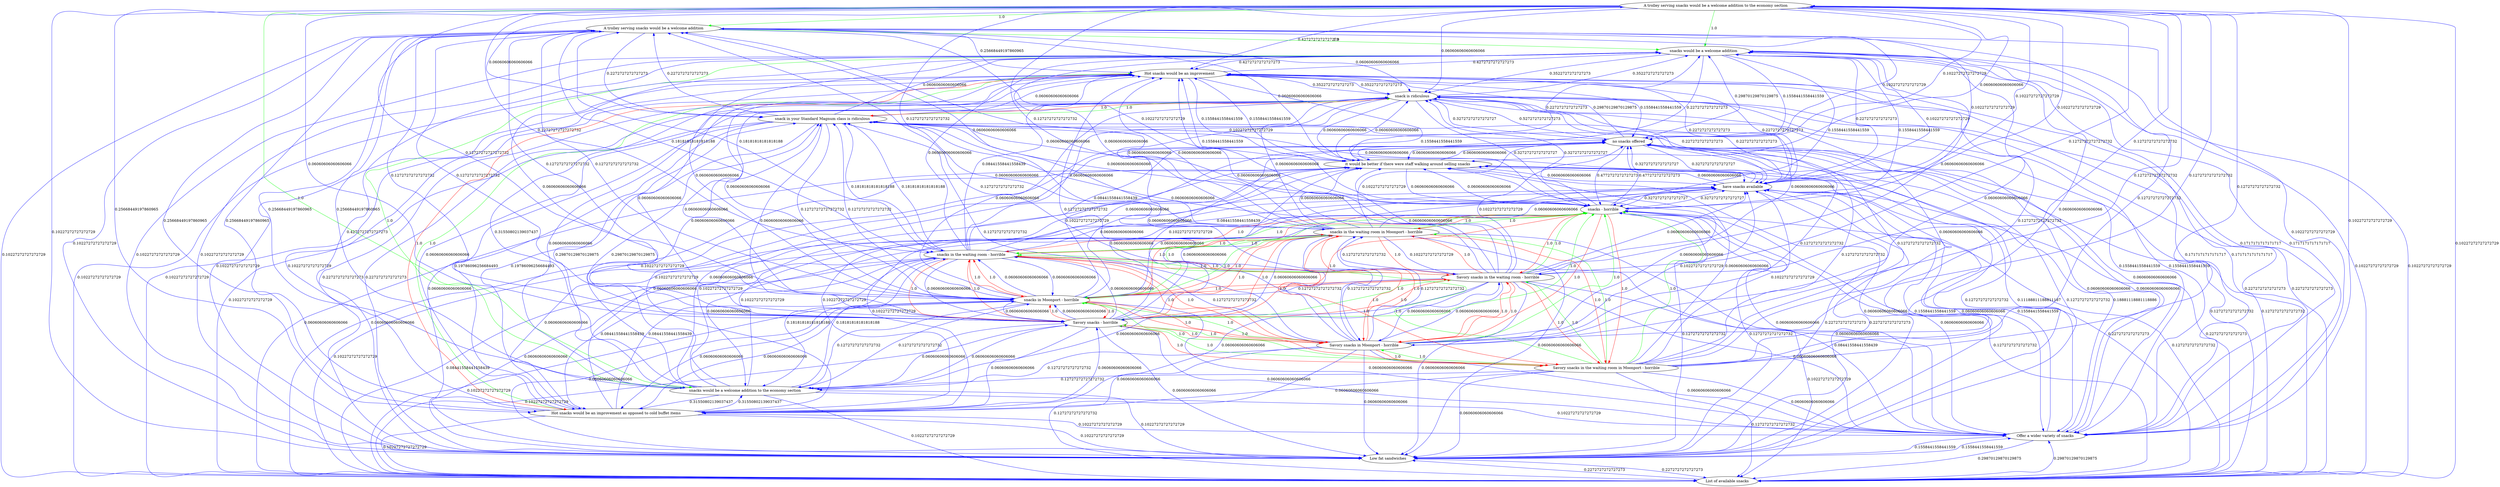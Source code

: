 digraph rawGraph {
"A trolley serving snacks would be a welcome addition to the economy section";"A trolley serving snacks would be a welcome addition";"snacks would be a welcome addition";"snacks would be a welcome addition to the economy section";"Hot snacks would be an improvement as opposed to cold buffet items";"Hot snacks would be an improvement";"List of available snacks";"Low fat sandwiches";"Offer a wider variety of snacks";"Savory snacks in the waiting room in Moonport - horrible";"Savory snacks in Moonport - horrible";"Savory snacks - horrible";"snacks - horrible";"snacks in Moonport - horrible";"Savory snacks in the waiting room - horrible";"snacks in the waiting room - horrible";"snacks in the waiting room in Moonport - horrible";"have snacks available";"it would be better if there were staff walking around selling snacks";"no snacks offered";"snack in your Standard Magnum class is ridiculous";"snack is ridiculous";"A trolley serving snacks would be a welcome addition to the economy section" -> "A trolley serving snacks would be a welcome addition" [label=1.0] [color=green]
"A trolley serving snacks would be a welcome addition" -> "snacks would be a welcome addition" [label=1.0] [color=green]
"A trolley serving snacks would be a welcome addition to the economy section" -> "snacks would be a welcome addition to the economy section" [label=1.0] [color=green]
"snacks would be a welcome addition to the economy section" -> "snacks would be a welcome addition" [label=1.0] [color=green]
"A trolley serving snacks would be a welcome addition to the economy section" -> "snacks would be a welcome addition" [label=1.0] [color=green]
"Hot snacks would be an improvement as opposed to cold buffet items" -> "Hot snacks would be an improvement" [label=1.0] [color=green]
"Hot snacks would be an improvement" -> "Hot snacks would be an improvement as opposed to cold buffet items" [label=1.0] [color=red]
"Hot snacks would be an improvement" -> "snacks would be a welcome addition" [label=0.4272727272727273] [color=blue]
"snacks would be a welcome addition" -> "Hot snacks would be an improvement" [label=0.4272727272727273] [color=blue]
"A trolley serving snacks would be a welcome addition" -> "Hot snacks would be an improvement as opposed to cold buffet items" [label=0.25668449197860965] [color=blue]
"snacks would be a welcome addition to the economy section" -> "Hot snacks would be an improvement as opposed to cold buffet items" [label=0.31550802139037437] [color=blue]
"Hot snacks would be an improvement as opposed to cold buffet items" -> "A trolley serving snacks would be a welcome addition" [label=0.25668449197860965] [color=blue]
"Hot snacks would be an improvement as opposed to cold buffet items" -> "snacks would be a welcome addition to the economy section" [label=0.31550802139037437] [color=blue]
"A trolley serving snacks would be a welcome addition to the economy section" -> "Hot snacks would be an improvement as opposed to cold buffet items" [label=0.25668449197860965] [color=blue]
"A trolley serving snacks would be a welcome addition to the economy section" -> "Hot snacks would be an improvement" [label=0.4272727272727273] [color=blue]
"A trolley serving snacks would be a welcome addition" -> "Hot snacks would be an improvement" [label=0.25668449197860965] [color=blue]
"A trolley serving snacks would be a welcome addition" -> "snacks would be a welcome addition to the economy section" [label=0.25668449197860965] [color=blue]
"snacks would be a welcome addition to the economy section" -> "Hot snacks would be an improvement" [label=0.31550802139037437] [color=blue]
"snacks would be a welcome addition to the economy section" -> "A trolley serving snacks would be a welcome addition" [label=0.25668449197860965] [color=blue]
"Hot snacks would be an improvement as opposed to cold buffet items" -> "snacks would be a welcome addition" [label=0.4272727272727273] [color=blue]
"Hot snacks would be an improvement" -> "List of available snacks" [label=0.10227272727272729] [color=blue]
"List of available snacks" -> "Hot snacks would be an improvement" [label=0.10227272727272729] [color=blue]
"snacks would be a welcome addition" -> "List of available snacks" [label=0.10227272727272729] [color=blue]
"List of available snacks" -> "snacks would be a welcome addition" [label=0.10227272727272729] [color=blue]
"A trolley serving snacks would be a welcome addition to the economy section" -> "List of available snacks" [label=0.10227272727272729] [color=blue]
"A trolley serving snacks would be a welcome addition" -> "List of available snacks" [label=0.10227272727272729] [color=blue]
"snacks would be a welcome addition to the economy section" -> "List of available snacks" [label=0.10227272727272729] [color=blue]
"Hot snacks would be an improvement as opposed to cold buffet items" -> "List of available snacks" [label=0.10227272727272729] [color=blue]
"List of available snacks" -> "Low fat sandwiches" [label=0.2272727272727273] [color=blue]
"Low fat sandwiches" -> "List of available snacks" [label=0.2272727272727273] [color=blue]
"Low fat sandwiches" -> "Hot snacks would be an improvement" [label=0.10227272727272729] [color=blue]
"Hot snacks would be an improvement" -> "Low fat sandwiches" [label=0.10227272727272729] [color=blue]
"snacks would be a welcome addition" -> "Low fat sandwiches" [label=0.10227272727272729] [color=blue]
"Low fat sandwiches" -> "snacks would be a welcome addition" [label=0.10227272727272729] [color=blue]
"A trolley serving snacks would be a welcome addition to the economy section" -> "Low fat sandwiches" [label=0.10227272727272729] [color=blue]
"A trolley serving snacks would be a welcome addition" -> "Low fat sandwiches" [label=0.10227272727272729] [color=blue]
"snacks would be a welcome addition to the economy section" -> "Low fat sandwiches" [label=0.10227272727272729] [color=blue]
"Hot snacks would be an improvement as opposed to cold buffet items" -> "Low fat sandwiches" [label=0.10227272727272729] [color=blue]
"List of available snacks" -> "Offer a wider variety of snacks" [label=0.29870129870129875] [color=blue]
"Offer a wider variety of snacks" -> "List of available snacks" [label=0.29870129870129875] [color=blue]
"Hot snacks would be an improvement" -> "Offer a wider variety of snacks" [label=0.1717171717171717] [color=blue]
"Offer a wider variety of snacks" -> "Hot snacks would be an improvement" [label=0.1717171717171717] [color=blue]
"Offer a wider variety of snacks" -> "Low fat sandwiches" [label=0.1558441558441559] [color=blue]
"Low fat sandwiches" -> "Offer a wider variety of snacks" [label=0.1558441558441559] [color=blue]
"Offer a wider variety of snacks" -> "snacks would be a welcome addition" [label=0.1717171717171717] [color=blue]
"snacks would be a welcome addition" -> "Offer a wider variety of snacks" [label=0.1717171717171717] [color=blue]
"A trolley serving snacks would be a welcome addition to the economy section" -> "Offer a wider variety of snacks" [label=0.10227272727272729] [color=blue]
"A trolley serving snacks would be a welcome addition" -> "Offer a wider variety of snacks" [label=0.10227272727272729] [color=blue]
"snacks would be a welcome addition to the economy section" -> "Offer a wider variety of snacks" [label=0.10227272727272729] [color=blue]
"Hot snacks would be an improvement as opposed to cold buffet items" -> "Offer a wider variety of snacks" [label=0.10227272727272729] [color=blue]
"Savory snacks in the waiting room in Moonport - horrible" -> "Savory snacks in Moonport - horrible" [label=1.0] [color=green]
"Savory snacks in Moonport - horrible" -> "Savory snacks - horrible" [label=1.0] [color=green]
"Savory snacks - horrible" -> "snacks - horrible" [label=1.0] [color=green]
"Savory snacks in Moonport - horrible" -> "snacks in Moonport - horrible" [label=1.0] [color=green]
"snacks in Moonport - horrible" -> "snacks - horrible" [label=1.0] [color=green]
"Savory snacks in the waiting room in Moonport - horrible" -> "Savory snacks in the waiting room - horrible" [label=1.0] [color=green]
"Savory snacks in the waiting room - horrible" -> "Savory snacks - horrible" [label=1.0] [color=green]
"Savory snacks in the waiting room - horrible" -> "snacks in the waiting room - horrible" [label=1.0] [color=green]
"snacks in the waiting room - horrible" -> "snacks - horrible" [label=1.0] [color=green]
"Savory snacks in the waiting room in Moonport - horrible" -> "snacks in the waiting room in Moonport - horrible" [label=1.0] [color=green]
"snacks in the waiting room in Moonport - horrible" -> "snacks in Moonport - horrible" [label=1.0] [color=green]
"snacks in the waiting room in Moonport - horrible" -> "snacks in the waiting room - horrible" [label=1.0] [color=green]
"Savory snacks in the waiting room in Moonport - horrible" -> "snacks in the waiting room - horrible" [label=1.0] [color=green]
"Savory snacks in the waiting room in Moonport - horrible" -> "snacks in Moonport - horrible" [label=1.0] [color=green]
"Savory snacks in the waiting room in Moonport - horrible" -> "Savory snacks - horrible" [label=1.0] [color=green]
"Savory snacks in Moonport - horrible" -> "snacks - horrible" [label=1.0] [color=green]
"Savory snacks in the waiting room - horrible" -> "snacks - horrible" [label=1.0] [color=green]
"snacks in the waiting room in Moonport - horrible" -> "snacks - horrible" [label=1.0] [color=green]
"Savory snacks in the waiting room in Moonport - horrible" -> "snacks - horrible" [label=1.0] [color=green]
"Savory snacks in Moonport - horrible" -> "Savory snacks in the waiting room in Moonport - horrible" [label=1.0] [color=red]
"Savory snacks in Moonport - horrible" -> "Savory snacks in the waiting room - horrible" [label=1.0] [color=red]
"Savory snacks in Moonport - horrible" -> "snacks in the waiting room - horrible" [label=1.0] [color=red]
"Savory snacks in Moonport - horrible" -> "snacks in the waiting room in Moonport - horrible" [label=1.0] [color=red]
"Savory snacks - horrible" -> "Savory snacks in the waiting room in Moonport - horrible" [label=1.0] [color=red]
"Savory snacks - horrible" -> "Savory snacks in Moonport - horrible" [label=1.0] [color=red]
"Savory snacks - horrible" -> "snacks in Moonport - horrible" [label=1.0] [color=red]
"Savory snacks - horrible" -> "Savory snacks in the waiting room - horrible" [label=1.0] [color=red]
"Savory snacks - horrible" -> "snacks in the waiting room - horrible" [label=1.0] [color=red]
"Savory snacks - horrible" -> "snacks in the waiting room in Moonport - horrible" [label=1.0] [color=red]
"snacks - horrible" -> "Savory snacks in the waiting room in Moonport - horrible" [label=1.0] [color=red]
"snacks - horrible" -> "Savory snacks in Moonport - horrible" [label=1.0] [color=red]
"snacks - horrible" -> "Savory snacks - horrible" [label=1.0] [color=red]
"snacks - horrible" -> "snacks in Moonport - horrible" [label=1.0] [color=red]
"snacks - horrible" -> "Savory snacks in the waiting room - horrible" [label=1.0] [color=red]
"snacks - horrible" -> "snacks in the waiting room - horrible" [label=1.0] [color=red]
"snacks - horrible" -> "snacks in the waiting room in Moonport - horrible" [label=1.0] [color=red]
"snacks in Moonport - horrible" -> "Savory snacks in the waiting room in Moonport - horrible" [label=1.0] [color=red]
"snacks in Moonport - horrible" -> "Savory snacks in Moonport - horrible" [label=1.0] [color=red]
"snacks in Moonport - horrible" -> "Savory snacks - horrible" [label=1.0] [color=red]
"snacks in Moonport - horrible" -> "Savory snacks in the waiting room - horrible" [label=1.0] [color=red]
"snacks in Moonport - horrible" -> "snacks in the waiting room - horrible" [label=1.0] [color=red]
"snacks in Moonport - horrible" -> "snacks in the waiting room in Moonport - horrible" [label=1.0] [color=red]
"Savory snacks in the waiting room - horrible" -> "Savory snacks in the waiting room in Moonport - horrible" [label=1.0] [color=red]
"Savory snacks in the waiting room - horrible" -> "Savory snacks in Moonport - horrible" [label=1.0] [color=red]
"Savory snacks in the waiting room - horrible" -> "snacks in Moonport - horrible" [label=1.0] [color=red]
"Savory snacks in the waiting room - horrible" -> "snacks in the waiting room in Moonport - horrible" [label=1.0] [color=red]
"snacks in the waiting room - horrible" -> "Savory snacks in the waiting room in Moonport - horrible" [label=1.0] [color=red]
"snacks in the waiting room - horrible" -> "Savory snacks in Moonport - horrible" [label=1.0] [color=red]
"snacks in the waiting room - horrible" -> "Savory snacks - horrible" [label=1.0] [color=red]
"snacks in the waiting room - horrible" -> "snacks in Moonport - horrible" [label=1.0] [color=red]
"snacks in the waiting room - horrible" -> "Savory snacks in the waiting room - horrible" [label=1.0] [color=red]
"snacks in the waiting room - horrible" -> "snacks in the waiting room in Moonport - horrible" [label=1.0] [color=red]
"snacks in the waiting room in Moonport - horrible" -> "Savory snacks in the waiting room in Moonport - horrible" [label=1.0] [color=red]
"snacks in the waiting room in Moonport - horrible" -> "Savory snacks in Moonport - horrible" [label=1.0] [color=red]
"snacks in the waiting room in Moonport - horrible" -> "Savory snacks - horrible" [label=1.0] [color=red]
"snacks in the waiting room in Moonport - horrible" -> "Savory snacks in the waiting room - horrible" [label=1.0] [color=red]
"List of available snacks" -> "snacks - horrible" [label=0.12727272727272732] [color=blue]
"snacks - horrible" -> "List of available snacks" [label=0.12727272727272732] [color=blue]
"snacks - horrible" -> "Offer a wider variety of snacks" [label=0.06060606060606066] [color=blue]
"Offer a wider variety of snacks" -> "snacks - horrible" [label=0.06060606060606066] [color=blue]
"Hot snacks would be an improvement" -> "snacks - horrible" [label=0.1558441558441559] [color=blue]
"snacks - horrible" -> "Hot snacks would be an improvement" [label=0.1558441558441559] [color=blue]
"Hot snacks would be an improvement as opposed to cold buffet items" -> "snacks in the waiting room - horrible" [label=0.08441558441558439] [color=blue]
"snacks in the waiting room - horrible" -> "Hot snacks would be an improvement as opposed to cold buffet items" [label=0.08441558441558439] [color=blue]
"Low fat sandwiches" -> "snacks - horrible" [label=0.12727272727272732] [color=blue]
"snacks - horrible" -> "Low fat sandwiches" [label=0.12727272727272732] [color=blue]
"snacks would be a welcome addition" -> "snacks - horrible" [label=0.1558441558441559] [color=blue]
"snacks - horrible" -> "snacks would be a welcome addition" [label=0.1558441558441559] [color=blue]
"A trolley serving snacks would be a welcome addition" -> "snacks in Moonport - horrible" [label=0.12727272727272732] [color=blue]
"A trolley serving snacks would be a welcome addition" -> "Savory snacks - horrible" [label=0.12727272727272732] [color=blue]
"A trolley serving snacks would be a welcome addition" -> "snacks in the waiting room - horrible" [label=0.18181818181818188] [color=blue]
"snacks would be a welcome addition to the economy section" -> "snacks in Moonport - horrible" [label=0.12727272727272732] [color=blue]
"snacks would be a welcome addition to the economy section" -> "snacks in the waiting room - horrible" [label=0.18181818181818188] [color=blue]
"A trolley serving snacks would be a welcome addition to the economy section" -> "snacks in the waiting room in Moonport - horrible" [label=0.12727272727272732] [color=blue]
"A trolley serving snacks would be a welcome addition to the economy section" -> "Savory snacks in Moonport - horrible" [label=0.12727272727272732] [color=blue]
"A trolley serving snacks would be a welcome addition to the economy section" -> "Savory snacks in the waiting room - horrible" [label=0.12727272727272732] [color=blue]
"snacks in Moonport - horrible" -> "A trolley serving snacks would be a welcome addition" [label=0.12727272727272732] [color=blue]
"snacks in Moonport - horrible" -> "snacks would be a welcome addition to the economy section" [label=0.12727272727272732] [color=blue]
"Savory snacks - horrible" -> "A trolley serving snacks would be a welcome addition" [label=0.12727272727272732] [color=blue]
"snacks in the waiting room - horrible" -> "A trolley serving snacks would be a welcome addition" [label=0.18181818181818188] [color=blue]
"snacks in the waiting room - horrible" -> "snacks would be a welcome addition to the economy section" [label=0.18181818181818188] [color=blue]
"snacks in the waiting room in Moonport - horrible" -> "A trolley serving snacks would be a welcome addition to the economy section" [label=0.12727272727272732] [color=blue]
"Savory snacks in Moonport - horrible" -> "A trolley serving snacks would be a welcome addition to the economy section" [label=0.12727272727272732] [color=blue]
"Savory snacks in the waiting room - horrible" -> "A trolley serving snacks would be a welcome addition to the economy section" [label=0.12727272727272732] [color=blue]
"A trolley serving snacks would be a welcome addition to the economy section" -> "snacks - horrible" [label=0.10227272727272729] [color=blue]
"A trolley serving snacks would be a welcome addition" -> "snacks - horrible" [label=0.10227272727272729] [color=blue]
"snacks would be a welcome addition to the economy section" -> "snacks - horrible" [label=0.10227272727272729] [color=blue]
"Hot snacks would be an improvement as opposed to cold buffet items" -> "snacks - horrible" [label=0.10227272727272729] [color=blue]
"Savory snacks in the waiting room in Moonport - horrible" -> "List of available snacks" [label=0.12727272727272732] [color=blue]
"Savory snacks in the waiting room in Moonport - horrible" -> "Offer a wider variety of snacks" [label=0.06060606060606066] [color=blue]
"Savory snacks in the waiting room in Moonport - horrible" -> "Hot snacks would be an improvement" [label=0.12727272727272732] [color=blue]
"Savory snacks in the waiting room in Moonport - horrible" -> "Low fat sandwiches" [label=0.06060606060606066] [color=blue]
"Savory snacks in the waiting room in Moonport - horrible" -> "snacks would be a welcome addition" [label=0.06060606060606066] [color=blue]
"Savory snacks in the waiting room in Moonport - horrible" -> "A trolley serving snacks would be a welcome addition to the economy section" [label=0.12727272727272732] [color=blue]
"Savory snacks in Moonport - horrible" -> "List of available snacks" [label=0.12727272727272732] [color=blue]
"Savory snacks in Moonport - horrible" -> "snacks in the waiting room in Moonport - horrible" [label=0.12727272727272732] [color=blue]
"Savory snacks in Moonport - horrible" -> "Offer a wider variety of snacks" [label=0.06060606060606066] [color=blue]
"Savory snacks in Moonport - horrible" -> "Hot snacks would be an improvement" [label=0.12727272727272732] [color=blue]
"Savory snacks in Moonport - horrible" -> "Low fat sandwiches" [label=0.06060606060606066] [color=blue]
"Savory snacks in Moonport - horrible" -> "snacks would be a welcome addition" [label=0.06060606060606066] [color=blue]
"Savory snacks in the waiting room - horrible" -> "snacks in the waiting room in Moonport - horrible" [label=0.12727272727272732] [color=blue]
"snacks in the waiting room - horrible" -> "List of available snacks" [label=0.08441558441558439] [color=blue]
"snacks in the waiting room - horrible" -> "Hot snacks would be an improvement" [label=0.08441558441558439] [color=blue]
"snacks in the waiting room - horrible" -> "Offer a wider variety of snacks" [label=0.08441558441558439] [color=blue]
"List of available snacks" -> "have snacks available" [label=0.2272727272727273] [color=blue]
"have snacks available" -> "List of available snacks" [label=0.2272727272727273] [color=blue]
"Offer a wider variety of snacks" -> "have snacks available" [label=0.1558441558441559] [color=blue]
"have snacks available" -> "Offer a wider variety of snacks" [label=0.1558441558441559] [color=blue]
"have snacks available" -> "Hot snacks would be an improvement" [label=0.2272727272727273] [color=blue]
"Hot snacks would be an improvement" -> "have snacks available" [label=0.2272727272727273] [color=blue]
"Low fat sandwiches" -> "have snacks available" [label=0.2272727272727273] [color=blue]
"have snacks available" -> "Low fat sandwiches" [label=0.2272727272727273] [color=blue]
"snacks - horrible" -> "have snacks available" [label=0.32727272727272727] [color=blue]
"have snacks available" -> "snacks - horrible" [label=0.32727272727272727] [color=blue]
"have snacks available" -> "snacks would be a welcome addition" [label=0.2272727272727273] [color=blue]
"snacks would be a welcome addition" -> "have snacks available" [label=0.10227272727272729] [color=blue]
"A trolley serving snacks would be a welcome addition to the economy section" -> "have snacks available" [label=0.10227272727272729] [color=blue]
"A trolley serving snacks would be a welcome addition" -> "have snacks available" [label=0.10227272727272729] [color=blue]
"snacks would be a welcome addition to the economy section" -> "have snacks available" [label=0.10227272727272729] [color=blue]
"Hot snacks would be an improvement as opposed to cold buffet items" -> "have snacks available" [label=0.10227272727272729] [color=blue]
"Savory snacks in the waiting room in Moonport - horrible" -> "have snacks available" [label=0.10227272727272729] [color=blue]
"Savory snacks in Moonport - horrible" -> "have snacks available" [label=0.10227272727272729] [color=blue]
"snacks in the waiting room - horrible" -> "have snacks available" [label=0.08441558441558439] [color=blue]
"List of available snacks" -> "it would be better if there were staff walking around selling snacks" [label=0.06060606060606066] [color=blue]
"it would be better if there were staff walking around selling snacks" -> "List of available snacks" [label=0.06060606060606066] [color=blue]
"it would be better if there were staff walking around selling snacks" -> "Offer a wider variety of snacks" [label=0.11188811188811187] [color=blue]
"Offer a wider variety of snacks" -> "it would be better if there were staff walking around selling snacks" [label=0.18881118881118886] [color=blue]
"it would be better if there were staff walking around selling snacks" -> "Hot snacks would be an improvement" [label=0.1558441558441559] [color=blue]
"Hot snacks would be an improvement" -> "it would be better if there were staff walking around selling snacks" [label=0.1558441558441559] [color=blue]
"it would be better if there were staff walking around selling snacks" -> "have snacks available" [label=0.06060606060606066] [color=blue]
"have snacks available" -> "it would be better if there were staff walking around selling snacks" [label=0.06060606060606066] [color=blue]
"it would be better if there were staff walking around selling snacks" -> "snacks would be a welcome addition" [label=0.2272727272727273] [color=blue]
"snacks would be a welcome addition" -> "it would be better if there were staff walking around selling snacks" [label=0.2272727272727273] [color=blue]
"A trolley serving snacks would be a welcome addition to the economy section" -> "it would be better if there were staff walking around selling snacks" [label=0.06060606060606066] [color=blue]
"A trolley serving snacks would be a welcome addition" -> "it would be better if there were staff walking around selling snacks" [label=0.06060606060606066] [color=blue]
"snacks would be a welcome addition to the economy section" -> "it would be better if there were staff walking around selling snacks" [label=0.06060606060606066] [color=blue]
"Hot snacks would be an improvement as opposed to cold buffet items" -> "it would be better if there were staff walking around selling snacks" [label=0.06060606060606066] [color=blue]
"Low fat sandwiches" -> "it would be better if there were staff walking around selling snacks" [label=0.06060606060606066] [color=blue]
"Savory snacks in the waiting room in Moonport - horrible" -> "it would be better if there were staff walking around selling snacks" [label=0.06060606060606066] [color=blue]
"Savory snacks in Moonport - horrible" -> "it would be better if there were staff walking around selling snacks" [label=0.06060606060606066] [color=blue]
"snacks - horrible" -> "it would be better if there were staff walking around selling snacks" [label=0.06060606060606066] [color=blue]
"snacks in the waiting room - horrible" -> "it would be better if there were staff walking around selling snacks" [label=0.06060606060606066] [color=blue]
"it would be better if there were staff walking around selling snacks" -> "Low fat sandwiches" [label=0.06060606060606066] [color=blue]
"it would be better if there were staff walking around selling snacks" -> "snacks - horrible" [label=0.06060606060606066] [color=blue]
"no snacks offered" -> "List of available snacks" [label=0.12727272727272732] [color=blue]
"List of available snacks" -> "no snacks offered" [label=0.12727272727272732] [color=blue]
"no snacks offered" -> "Offer a wider variety of snacks" [label=0.06060606060606066] [color=blue]
"Offer a wider variety of snacks" -> "no snacks offered" [label=0.06060606060606066] [color=blue]
"Hot snacks would be an improvement" -> "no snacks offered" [label=0.1558441558441559] [color=blue]
"no snacks offered" -> "Hot snacks would be an improvement" [label=0.29870129870129875] [color=blue]
"no snacks offered" -> "Low fat sandwiches" [label=0.12727272727272732] [color=blue]
"Low fat sandwiches" -> "no snacks offered" [label=0.12727272727272732] [color=blue]
"no snacks offered" -> "have snacks available" [label=0.32727272727272727] [color=blue]
"have snacks available" -> "no snacks offered" [label=0.32727272727272727] [color=blue]
"no snacks offered" -> "snacks - horrible" [label=0.4772727272727273] [color=blue]
"snacks - horrible" -> "no snacks offered" [label=0.4772727272727273] [color=blue]
"no snacks offered" -> "snacks would be a welcome addition" [label=0.29870129870129875] [color=blue]
"snacks would be a welcome addition" -> "no snacks offered" [label=0.1558441558441559] [color=blue]
"A trolley serving snacks would be a welcome addition to the economy section" -> "no snacks offered" [label=0.10227272727272729] [color=blue]
"A trolley serving snacks would be a welcome addition" -> "no snacks offered" [label=0.10227272727272729] [color=blue]
"snacks would be a welcome addition to the economy section" -> "no snacks offered" [label=0.10227272727272729] [color=blue]
"Hot snacks would be an improvement as opposed to cold buffet items" -> "no snacks offered" [label=0.10227272727272729] [color=blue]
"Savory snacks in the waiting room in Moonport - horrible" -> "no snacks offered" [label=0.12727272727272732] [color=blue]
"Savory snacks in Moonport - horrible" -> "no snacks offered" [label=0.12727272727272732] [color=blue]
"snacks in the waiting room - horrible" -> "no snacks offered" [label=0.08441558441558439] [color=blue]
"it would be better if there were staff walking around selling snacks" -> "no snacks offered" [label=0.06060606060606066] [color=blue]
"snack in your Standard Magnum class is ridiculous" -> "snack is ridiculous" [label=1.0] [color=green]
"snack is ridiculous" -> "snack in your Standard Magnum class is ridiculous" [label=1.0] [color=red]
"no snacks offered" -> "snack is ridiculous" [label=0.5272727272727273] [color=blue]
"snack is ridiculous" -> "no snacks offered" [label=0.32727272727272727] [color=blue]
"snack is ridiculous" -> "List of available snacks" [label=0.2272727272727273] [color=blue]
"List of available snacks" -> "snack is ridiculous" [label=0.2272727272727273] [color=blue]
"it would be better if there were staff walking around selling snacks" -> "snack is ridiculous" [label=0.06060606060606066] [color=blue]
"snack is ridiculous" -> "it would be better if there were staff walking around selling snacks" [label=0.06060606060606066] [color=blue]
"Offer a wider variety of snacks" -> "snack is ridiculous" [label=0.1558441558441559] [color=blue]
"snack is ridiculous" -> "Offer a wider variety of snacks" [label=0.1558441558441559] [color=blue]
"Hot snacks would be an improvement" -> "snack is ridiculous" [label=0.3522727272727273] [color=blue]
"snack is ridiculous" -> "Hot snacks would be an improvement" [label=0.3522727272727273] [color=blue]
"Hot snacks would be an improvement as opposed to cold buffet items" -> "snack in your Standard Magnum class is ridiculous" [label=0.19786096256684493] [color=blue]
"snack in your Standard Magnum class is ridiculous" -> "Hot snacks would be an improvement as opposed to cold buffet items" [label=0.19786096256684493] [color=blue]
"Low fat sandwiches" -> "snack is ridiculous" [label=0.2272727272727273] [color=blue]
"snack is ridiculous" -> "Low fat sandwiches" [label=0.2272727272727273] [color=blue]
"have snacks available" -> "snack is ridiculous" [label=0.2272727272727273] [color=blue]
"snack is ridiculous" -> "have snacks available" [label=0.2272727272727273] [color=blue]
"snacks - horrible" -> "snack is ridiculous" [label=0.32727272727272727] [color=blue]
"snack is ridiculous" -> "snacks - horrible" [label=0.32727272727272727] [color=blue]
"snacks in Moonport - horrible" -> "snack in your Standard Magnum class is ridiculous" [label=0.12727272727272732] [color=blue]
"snacks in the waiting room - horrible" -> "snack in your Standard Magnum class is ridiculous" [label=0.18181818181818188] [color=blue]
"snack in your Standard Magnum class is ridiculous" -> "snacks in Moonport - horrible" [label=0.12727272727272732] [color=blue]
"snack in your Standard Magnum class is ridiculous" -> "snacks in the waiting room - horrible" [label=0.18181818181818188] [color=blue]
"snack is ridiculous" -> "snacks would be a welcome addition" [label=0.3522727272727273] [color=blue]
"snacks would be a welcome addition" -> "snack is ridiculous" [label=0.3522727272727273] [color=blue]
"A trolley serving snacks would be a welcome addition" -> "snack in your Standard Magnum class is ridiculous" [label=0.2272727272727273] [color=blue]
"snacks would be a welcome addition to the economy section" -> "snack in your Standard Magnum class is ridiculous" [label=0.29870129870129875] [color=blue]
"snack in your Standard Magnum class is ridiculous" -> "A trolley serving snacks would be a welcome addition" [label=0.2272727272727273] [color=blue]
"snack in your Standard Magnum class is ridiculous" -> "snacks would be a welcome addition to the economy section" [label=0.29870129870129875] [color=blue]
"A trolley serving snacks would be a welcome addition to the economy section" -> "snack in your Standard Magnum class is ridiculous" [label=0.06060606060606066] [color=blue]
"snack in your Standard Magnum class is ridiculous" -> "List of available snacks" [label=0.10227272727272729] [color=blue]
"snack in your Standard Magnum class is ridiculous" -> "no snacks offered" [label=0.10227272727272729] [color=blue]
"snack in your Standard Magnum class is ridiculous" -> "it would be better if there were staff walking around selling snacks" [label=0.06060606060606066] [color=blue]
"snack in your Standard Magnum class is ridiculous" -> "Hot snacks would be an improvement" [label=0.06060606060606066] [color=blue]
"A trolley serving snacks would be a welcome addition to the economy section" -> "snacks in Moonport - horrible" [label=0.12727272727272732] [color=blue]
"A trolley serving snacks would be a welcome addition to the economy section" -> "Savory snacks - horrible" [label=0.06060606060606066] [color=blue]
"A trolley serving snacks would be a welcome addition to the economy section" -> "snack is ridiculous" [label=0.06060606060606066] [color=blue]
"A trolley serving snacks would be a welcome addition to the economy section" -> "snacks in the waiting room - horrible" [label=0.12727272727272732] [color=blue]
"A trolley serving snacks would be a welcome addition" -> "snack is ridiculous" [label=0.06060606060606066] [color=blue]
"snacks would be a welcome addition to the economy section" -> "Savory snacks - horrible" [label=0.06060606060606066] [color=blue]
"snacks would be a welcome addition to the economy section" -> "snack is ridiculous" [label=0.06060606060606066] [color=blue]
"Hot snacks would be an improvement as opposed to cold buffet items" -> "snacks in Moonport - horrible" [label=0.06060606060606066] [color=blue]
"Hot snacks would be an improvement as opposed to cold buffet items" -> "Savory snacks - horrible" [label=0.06060606060606066] [color=blue]
"Hot snacks would be an improvement as opposed to cold buffet items" -> "snack is ridiculous" [label=0.06060606060606066] [color=blue]
"Savory snacks in the waiting room in Moonport - horrible" -> "Hot snacks would be an improvement as opposed to cold buffet items" [label=0.06060606060606066] [color=blue]
"Savory snacks in the waiting room in Moonport - horrible" -> "A trolley serving snacks would be a welcome addition" [label=0.12727272727272732] [color=blue]
"Savory snacks in the waiting room in Moonport - horrible" -> "snack is ridiculous" [label=0.06060606060606066] [color=blue]
"Savory snacks in the waiting room in Moonport - horrible" -> "snacks would be a welcome addition to the economy section" [label=0.12727272727272732] [color=blue]
"Savory snacks in the waiting room in Moonport - horrible" -> "snack in your Standard Magnum class is ridiculous" [label=0.12727272727272732] [color=blue]
"Savory snacks in Moonport - horrible" -> "Hot snacks would be an improvement as opposed to cold buffet items" [label=0.06060606060606066] [color=blue]
"Savory snacks in Moonport - horrible" -> "A trolley serving snacks would be a welcome addition" [label=0.12727272727272732] [color=blue]
"Savory snacks in Moonport - horrible" -> "snack is ridiculous" [label=0.06060606060606066] [color=blue]
"Savory snacks in Moonport - horrible" -> "Savory snacks in the waiting room - horrible" [label=0.06060606060606066] [color=blue]
"Savory snacks in Moonport - horrible" -> "snacks would be a welcome addition to the economy section" [label=0.12727272727272732] [color=blue]
"Savory snacks in Moonport - horrible" -> "snack in your Standard Magnum class is ridiculous" [label=0.12727272727272732] [color=blue]
"Savory snacks in Moonport - horrible" -> "snacks in the waiting room - horrible" [label=0.12727272727272732] [color=blue]
"Savory snacks - horrible" -> "no snacks offered" [label=0.10227272727272729] [color=blue]
"Savory snacks - horrible" -> "List of available snacks" [label=0.10227272727272729] [color=blue]
"Savory snacks - horrible" -> "it would be better if there were staff walking around selling snacks" [label=0.06060606060606066] [color=blue]
"Savory snacks - horrible" -> "Hot snacks would be an improvement" [label=0.06060606060606066] [color=blue]
"Savory snacks - horrible" -> "snacks in Moonport - horrible" [label=0.06060606060606066] [color=blue]
"Savory snacks - horrible" -> "have snacks available" [label=0.06060606060606066] [color=blue]
"Savory snacks - horrible" -> "snacks would be a welcome addition" [label=0.06060606060606066] [color=blue]
"Savory snacks - horrible" -> "snacks would be a welcome addition to the economy section" [label=0.06060606060606066] [color=blue]
"Savory snacks - horrible" -> "snack in your Standard Magnum class is ridiculous" [label=0.06060606060606066] [color=blue]
"Savory snacks - horrible" -> "Hot snacks would be an improvement as opposed to cold buffet items" [label=0.06060606060606066] [color=blue]
"Savory snacks - horrible" -> "Offer a wider variety of snacks" [label=0.06060606060606066] [color=blue]
"Savory snacks - horrible" -> "Low fat sandwiches" [label=0.06060606060606066] [color=blue]
"Savory snacks - horrible" -> "snack is ridiculous" [label=0.06060606060606066] [color=blue]
"Savory snacks - horrible" -> "snacks in the waiting room - horrible" [label=0.06060606060606066] [color=blue]
"snacks in Moonport - horrible" -> "List of available snacks" [label=0.10227272727272729] [color=blue]
"snacks in Moonport - horrible" -> "no snacks offered" [label=0.10227272727272729] [color=blue]
"snacks in Moonport - horrible" -> "it would be better if there were staff walking around selling snacks" [label=0.06060606060606066] [color=blue]
"snacks in Moonport - horrible" -> "Hot snacks would be an improvement" [label=0.06060606060606066] [color=blue]
"snacks in Moonport - horrible" -> "Savory snacks - horrible" [label=0.06060606060606066] [color=blue]
"snacks in Moonport - horrible" -> "have snacks available" [label=0.06060606060606066] [color=blue]
"snacks in Moonport - horrible" -> "snacks would be a welcome addition" [label=0.06060606060606066] [color=blue]
"snacks in Moonport - horrible" -> "Hot snacks would be an improvement as opposed to cold buffet items" [label=0.06060606060606066] [color=blue]
"snacks in Moonport - horrible" -> "Offer a wider variety of snacks" [label=0.06060606060606066] [color=blue]
"snacks in Moonport - horrible" -> "Low fat sandwiches" [label=0.06060606060606066] [color=blue]
"snacks in Moonport - horrible" -> "snack is ridiculous" [label=0.06060606060606066] [color=blue]
"snacks in Moonport - horrible" -> "snacks in the waiting room - horrible" [label=0.06060606060606066] [color=blue]
"Savory snacks in the waiting room - horrible" -> "List of available snacks" [label=0.10227272727272729] [color=blue]
"Savory snacks in the waiting room - horrible" -> "no snacks offered" [label=0.10227272727272729] [color=blue]
"Savory snacks in the waiting room - horrible" -> "it would be better if there were staff walking around selling snacks" [label=0.06060606060606066] [color=blue]
"Savory snacks in the waiting room - horrible" -> "Hot snacks would be an improvement" [label=0.06060606060606066] [color=blue]
"Savory snacks in the waiting room - horrible" -> "A trolley serving snacks would be a welcome addition" [label=0.06060606060606066] [color=blue]
"Savory snacks in the waiting room - horrible" -> "snacks in Moonport - horrible" [label=0.12727272727272732] [color=blue]
"Savory snacks in the waiting room - horrible" -> "have snacks available" [label=0.06060606060606066] [color=blue]
"Savory snacks in the waiting room - horrible" -> "Savory snacks in Moonport - horrible" [label=0.06060606060606066] [color=blue]
"Savory snacks in the waiting room - horrible" -> "snacks would be a welcome addition" [label=0.06060606060606066] [color=blue]
"Savory snacks in the waiting room - horrible" -> "snacks would be a welcome addition to the economy section" [label=0.06060606060606066] [color=blue]
"Savory snacks in the waiting room - horrible" -> "snack in your Standard Magnum class is ridiculous" [label=0.06060606060606066] [color=blue]
"Savory snacks in the waiting room - horrible" -> "Hot snacks would be an improvement as opposed to cold buffet items" [label=0.06060606060606066] [color=blue]
"Savory snacks in the waiting room - horrible" -> "Offer a wider variety of snacks" [label=0.06060606060606066] [color=blue]
"Savory snacks in the waiting room - horrible" -> "Low fat sandwiches" [label=0.06060606060606066] [color=blue]
"Savory snacks in the waiting room - horrible" -> "snack is ridiculous" [label=0.06060606060606066] [color=blue]
"snacks in the waiting room - horrible" -> "snacks in Moonport - horrible" [label=0.06060606060606066] [color=blue]
"snacks in the waiting room - horrible" -> "Savory snacks - horrible" [label=0.06060606060606066] [color=blue]
"snacks in the waiting room - horrible" -> "snacks would be a welcome addition" [label=0.06060606060606066] [color=blue]
"snacks in the waiting room - horrible" -> "Low fat sandwiches" [label=0.06060606060606066] [color=blue]
"snacks in the waiting room - horrible" -> "snack is ridiculous" [label=0.06060606060606066] [color=blue]
"snacks in the waiting room in Moonport - horrible" -> "no snacks offered" [label=0.10227272727272729] [color=blue]
"snacks in the waiting room in Moonport - horrible" -> "List of available snacks" [label=0.10227272727272729] [color=blue]
"snacks in the waiting room in Moonport - horrible" -> "it would be better if there were staff walking around selling snacks" [label=0.06060606060606066] [color=blue]
"snacks in the waiting room in Moonport - horrible" -> "Hot snacks would be an improvement" [label=0.06060606060606066] [color=blue]
"snacks in the waiting room in Moonport - horrible" -> "A trolley serving snacks would be a welcome addition" [label=0.06060606060606066] [color=blue]
"snacks in the waiting room in Moonport - horrible" -> "Savory snacks - horrible" [label=0.06060606060606066] [color=blue]
"snacks in the waiting room in Moonport - horrible" -> "have snacks available" [label=0.06060606060606066] [color=blue]
"snacks in the waiting room in Moonport - horrible" -> "Savory snacks in Moonport - horrible" [label=0.12727272727272732] [color=blue]
"snacks in the waiting room in Moonport - horrible" -> "snacks would be a welcome addition" [label=0.06060606060606066] [color=blue]
"snacks in the waiting room in Moonport - horrible" -> "snacks would be a welcome addition to the economy section" [label=0.06060606060606066] [color=blue]
"snacks in the waiting room in Moonport - horrible" -> "snack in your Standard Magnum class is ridiculous" [label=0.06060606060606066] [color=blue]
"snacks in the waiting room in Moonport - horrible" -> "Hot snacks would be an improvement as opposed to cold buffet items" [label=0.06060606060606066] [color=blue]
"snacks in the waiting room in Moonport - horrible" -> "Offer a wider variety of snacks" [label=0.06060606060606066] [color=blue]
"snacks in the waiting room in Moonport - horrible" -> "Low fat sandwiches" [label=0.06060606060606066] [color=blue]
"snacks in the waiting room in Moonport - horrible" -> "snack is ridiculous" [label=0.06060606060606066] [color=blue]
"snacks in the waiting room in Moonport - horrible" -> "Savory snacks in the waiting room - horrible" [label=0.10227272727272729] [color=blue]
"no snacks offered" -> "it would be better if there were staff walking around selling snacks" [label=0.06060606060606066] [color=blue]
"snack in your Standard Magnum class is ridiculous" -> "Savory snacks - horrible" [label=0.06060606060606066] [color=blue]
"snack in your Standard Magnum class is ridiculous" -> "have snacks available" [label=0.06060606060606066] [color=blue]
"snack in your Standard Magnum class is ridiculous" -> "snacks would be a welcome addition" [label=0.06060606060606066] [color=blue]
"snack in your Standard Magnum class is ridiculous" -> "Offer a wider variety of snacks" [label=0.06060606060606066] [color=blue]
"snack in your Standard Magnum class is ridiculous" -> "Low fat sandwiches" [label=0.06060606060606066] [color=blue]
"snack in your Standard Magnum class is ridiculous" -> "snacks - horrible" [label=0.06060606060606066] [color=blue]
}